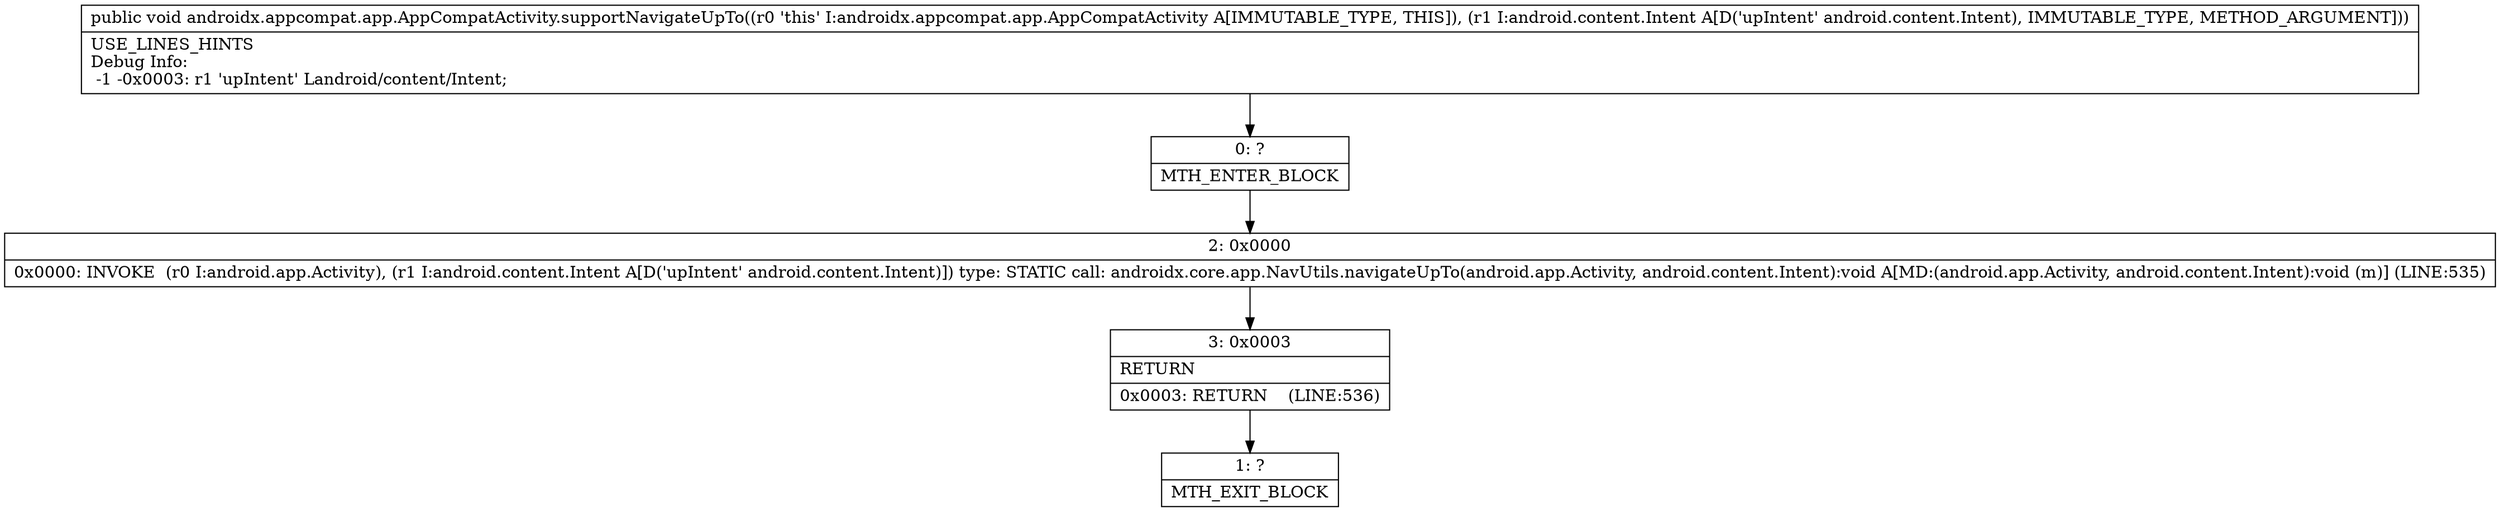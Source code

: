 digraph "CFG forandroidx.appcompat.app.AppCompatActivity.supportNavigateUpTo(Landroid\/content\/Intent;)V" {
Node_0 [shape=record,label="{0\:\ ?|MTH_ENTER_BLOCK\l}"];
Node_2 [shape=record,label="{2\:\ 0x0000|0x0000: INVOKE  (r0 I:android.app.Activity), (r1 I:android.content.Intent A[D('upIntent' android.content.Intent)]) type: STATIC call: androidx.core.app.NavUtils.navigateUpTo(android.app.Activity, android.content.Intent):void A[MD:(android.app.Activity, android.content.Intent):void (m)] (LINE:535)\l}"];
Node_3 [shape=record,label="{3\:\ 0x0003|RETURN\l|0x0003: RETURN    (LINE:536)\l}"];
Node_1 [shape=record,label="{1\:\ ?|MTH_EXIT_BLOCK\l}"];
MethodNode[shape=record,label="{public void androidx.appcompat.app.AppCompatActivity.supportNavigateUpTo((r0 'this' I:androidx.appcompat.app.AppCompatActivity A[IMMUTABLE_TYPE, THIS]), (r1 I:android.content.Intent A[D('upIntent' android.content.Intent), IMMUTABLE_TYPE, METHOD_ARGUMENT]))  | USE_LINES_HINTS\lDebug Info:\l  \-1 \-0x0003: r1 'upIntent' Landroid\/content\/Intent;\l}"];
MethodNode -> Node_0;Node_0 -> Node_2;
Node_2 -> Node_3;
Node_3 -> Node_1;
}

